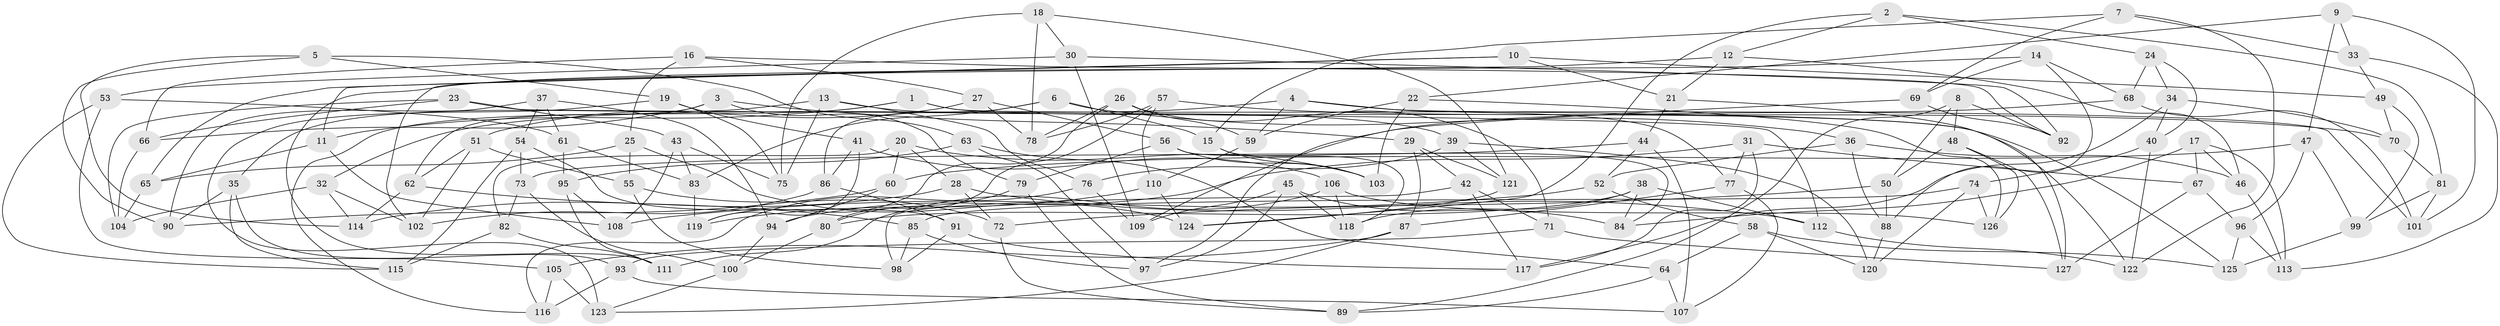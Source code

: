 // coarse degree distribution, {8: 0.06818181818181818, 6: 0.11363636363636363, 4: 0.6818181818181818, 12: 0.011363636363636364, 3: 0.03409090909090909, 5: 0.045454545454545456, 7: 0.03409090909090909, 10: 0.011363636363636364}
// Generated by graph-tools (version 1.1) at 2025/20/03/04/25 18:20:45]
// undirected, 127 vertices, 254 edges
graph export_dot {
graph [start="1"]
  node [color=gray90,style=filled];
  1;
  2;
  3;
  4;
  5;
  6;
  7;
  8;
  9;
  10;
  11;
  12;
  13;
  14;
  15;
  16;
  17;
  18;
  19;
  20;
  21;
  22;
  23;
  24;
  25;
  26;
  27;
  28;
  29;
  30;
  31;
  32;
  33;
  34;
  35;
  36;
  37;
  38;
  39;
  40;
  41;
  42;
  43;
  44;
  45;
  46;
  47;
  48;
  49;
  50;
  51;
  52;
  53;
  54;
  55;
  56;
  57;
  58;
  59;
  60;
  61;
  62;
  63;
  64;
  65;
  66;
  67;
  68;
  69;
  70;
  71;
  72;
  73;
  74;
  75;
  76;
  77;
  78;
  79;
  80;
  81;
  82;
  83;
  84;
  85;
  86;
  87;
  88;
  89;
  90;
  91;
  92;
  93;
  94;
  95;
  96;
  97;
  98;
  99;
  100;
  101;
  102;
  103;
  104;
  105;
  106;
  107;
  108;
  109;
  110;
  111;
  112;
  113;
  114;
  115;
  116;
  117;
  118;
  119;
  120;
  121;
  122;
  123;
  124;
  125;
  126;
  127;
  1 -- 116;
  1 -- 11;
  1 -- 101;
  1 -- 125;
  2 -- 12;
  2 -- 124;
  2 -- 24;
  2 -- 81;
  3 -- 79;
  3 -- 66;
  3 -- 62;
  3 -- 29;
  4 -- 77;
  4 -- 122;
  4 -- 32;
  4 -- 59;
  5 -- 114;
  5 -- 63;
  5 -- 90;
  5 -- 19;
  6 -- 86;
  6 -- 83;
  6 -- 15;
  6 -- 36;
  7 -- 15;
  7 -- 69;
  7 -- 122;
  7 -- 33;
  8 -- 92;
  8 -- 89;
  8 -- 48;
  8 -- 50;
  9 -- 33;
  9 -- 47;
  9 -- 22;
  9 -- 101;
  10 -- 11;
  10 -- 21;
  10 -- 49;
  10 -- 65;
  11 -- 65;
  11 -- 108;
  12 -- 46;
  12 -- 102;
  12 -- 21;
  13 -- 75;
  13 -- 35;
  13 -- 76;
  13 -- 39;
  14 -- 88;
  14 -- 68;
  14 -- 69;
  14 -- 111;
  15 -- 118;
  15 -- 103;
  16 -- 27;
  16 -- 92;
  16 -- 25;
  16 -- 66;
  17 -- 113;
  17 -- 67;
  17 -- 84;
  17 -- 46;
  18 -- 30;
  18 -- 121;
  18 -- 75;
  18 -- 78;
  19 -- 123;
  19 -- 41;
  19 -- 75;
  20 -- 60;
  20 -- 82;
  20 -- 28;
  20 -- 103;
  21 -- 127;
  21 -- 44;
  22 -- 59;
  22 -- 103;
  22 -- 126;
  23 -- 112;
  23 -- 104;
  23 -- 43;
  23 -- 66;
  24 -- 40;
  24 -- 68;
  24 -- 34;
  25 -- 65;
  25 -- 55;
  25 -- 124;
  26 -- 119;
  26 -- 59;
  26 -- 78;
  26 -- 71;
  27 -- 51;
  27 -- 56;
  27 -- 78;
  28 -- 112;
  28 -- 72;
  28 -- 114;
  29 -- 121;
  29 -- 87;
  29 -- 42;
  30 -- 92;
  30 -- 53;
  30 -- 109;
  31 -- 117;
  31 -- 94;
  31 -- 67;
  31 -- 77;
  32 -- 104;
  32 -- 102;
  32 -- 114;
  33 -- 113;
  33 -- 49;
  34 -- 70;
  34 -- 40;
  34 -- 117;
  35 -- 93;
  35 -- 90;
  35 -- 115;
  36 -- 88;
  36 -- 46;
  36 -- 52;
  37 -- 54;
  37 -- 90;
  37 -- 94;
  37 -- 61;
  38 -- 84;
  38 -- 80;
  38 -- 118;
  38 -- 112;
  39 -- 120;
  39 -- 121;
  39 -- 76;
  40 -- 122;
  40 -- 74;
  41 -- 86;
  41 -- 119;
  41 -- 106;
  42 -- 71;
  42 -- 117;
  42 -- 98;
  43 -- 108;
  43 -- 83;
  43 -- 75;
  44 -- 107;
  44 -- 73;
  44 -- 52;
  45 -- 109;
  45 -- 118;
  45 -- 97;
  45 -- 84;
  46 -- 113;
  47 -- 60;
  47 -- 99;
  47 -- 96;
  48 -- 126;
  48 -- 127;
  48 -- 50;
  49 -- 70;
  49 -- 99;
  50 -- 72;
  50 -- 88;
  51 -- 55;
  51 -- 102;
  51 -- 62;
  52 -- 108;
  52 -- 58;
  53 -- 105;
  53 -- 61;
  53 -- 115;
  54 -- 73;
  54 -- 91;
  54 -- 115;
  55 -- 98;
  55 -- 72;
  56 -- 84;
  56 -- 79;
  56 -- 103;
  57 -- 110;
  57 -- 70;
  57 -- 78;
  57 -- 80;
  58 -- 64;
  58 -- 120;
  58 -- 125;
  59 -- 110;
  60 -- 94;
  60 -- 90;
  61 -- 95;
  61 -- 83;
  62 -- 85;
  62 -- 114;
  63 -- 64;
  63 -- 97;
  63 -- 95;
  64 -- 89;
  64 -- 107;
  65 -- 104;
  66 -- 104;
  67 -- 96;
  67 -- 127;
  68 -- 101;
  68 -- 109;
  69 -- 97;
  69 -- 92;
  70 -- 81;
  71 -- 93;
  71 -- 127;
  72 -- 89;
  73 -- 82;
  73 -- 100;
  74 -- 120;
  74 -- 126;
  74 -- 85;
  76 -- 116;
  76 -- 109;
  77 -- 87;
  77 -- 107;
  79 -- 89;
  79 -- 80;
  80 -- 100;
  81 -- 101;
  81 -- 99;
  82 -- 111;
  82 -- 115;
  83 -- 119;
  85 -- 97;
  85 -- 98;
  86 -- 102;
  86 -- 91;
  87 -- 123;
  87 -- 105;
  88 -- 120;
  91 -- 98;
  91 -- 117;
  93 -- 116;
  93 -- 107;
  94 -- 100;
  95 -- 111;
  95 -- 108;
  96 -- 125;
  96 -- 113;
  99 -- 125;
  100 -- 123;
  105 -- 123;
  105 -- 116;
  106 -- 126;
  106 -- 118;
  106 -- 111;
  110 -- 119;
  110 -- 124;
  112 -- 122;
  121 -- 124;
}
